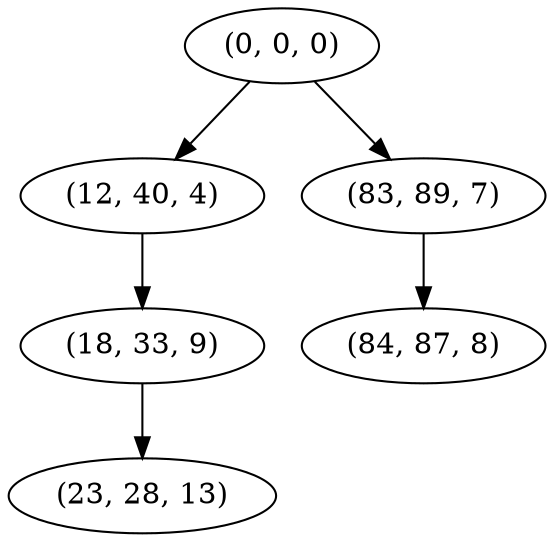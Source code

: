 digraph tree {
    "(0, 0, 0)";
    "(12, 40, 4)";
    "(18, 33, 9)";
    "(23, 28, 13)";
    "(83, 89, 7)";
    "(84, 87, 8)";
    "(0, 0, 0)" -> "(12, 40, 4)";
    "(0, 0, 0)" -> "(83, 89, 7)";
    "(12, 40, 4)" -> "(18, 33, 9)";
    "(18, 33, 9)" -> "(23, 28, 13)";
    "(83, 89, 7)" -> "(84, 87, 8)";
}
